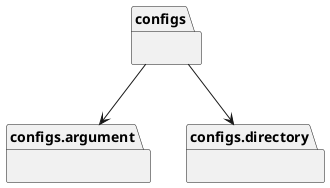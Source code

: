 @startuml packages
set namespaceSeparator none
package "configs" as configs {
}
package "configs.argument" as configs.argument {
}
package "configs.directory" as configs.directory {
}
configs --> configs.argument
configs --> configs.directory
@enduml
